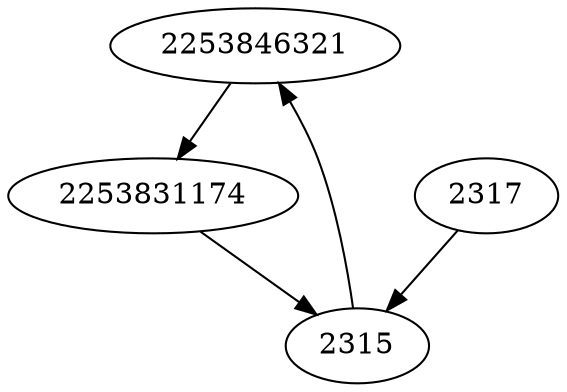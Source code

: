 strict digraph  {
2253846321;
2315;
2317;
2253831174;
2253846321 -> 2253831174;
2315 -> 2253846321;
2317 -> 2315;
2253831174 -> 2315;
}
